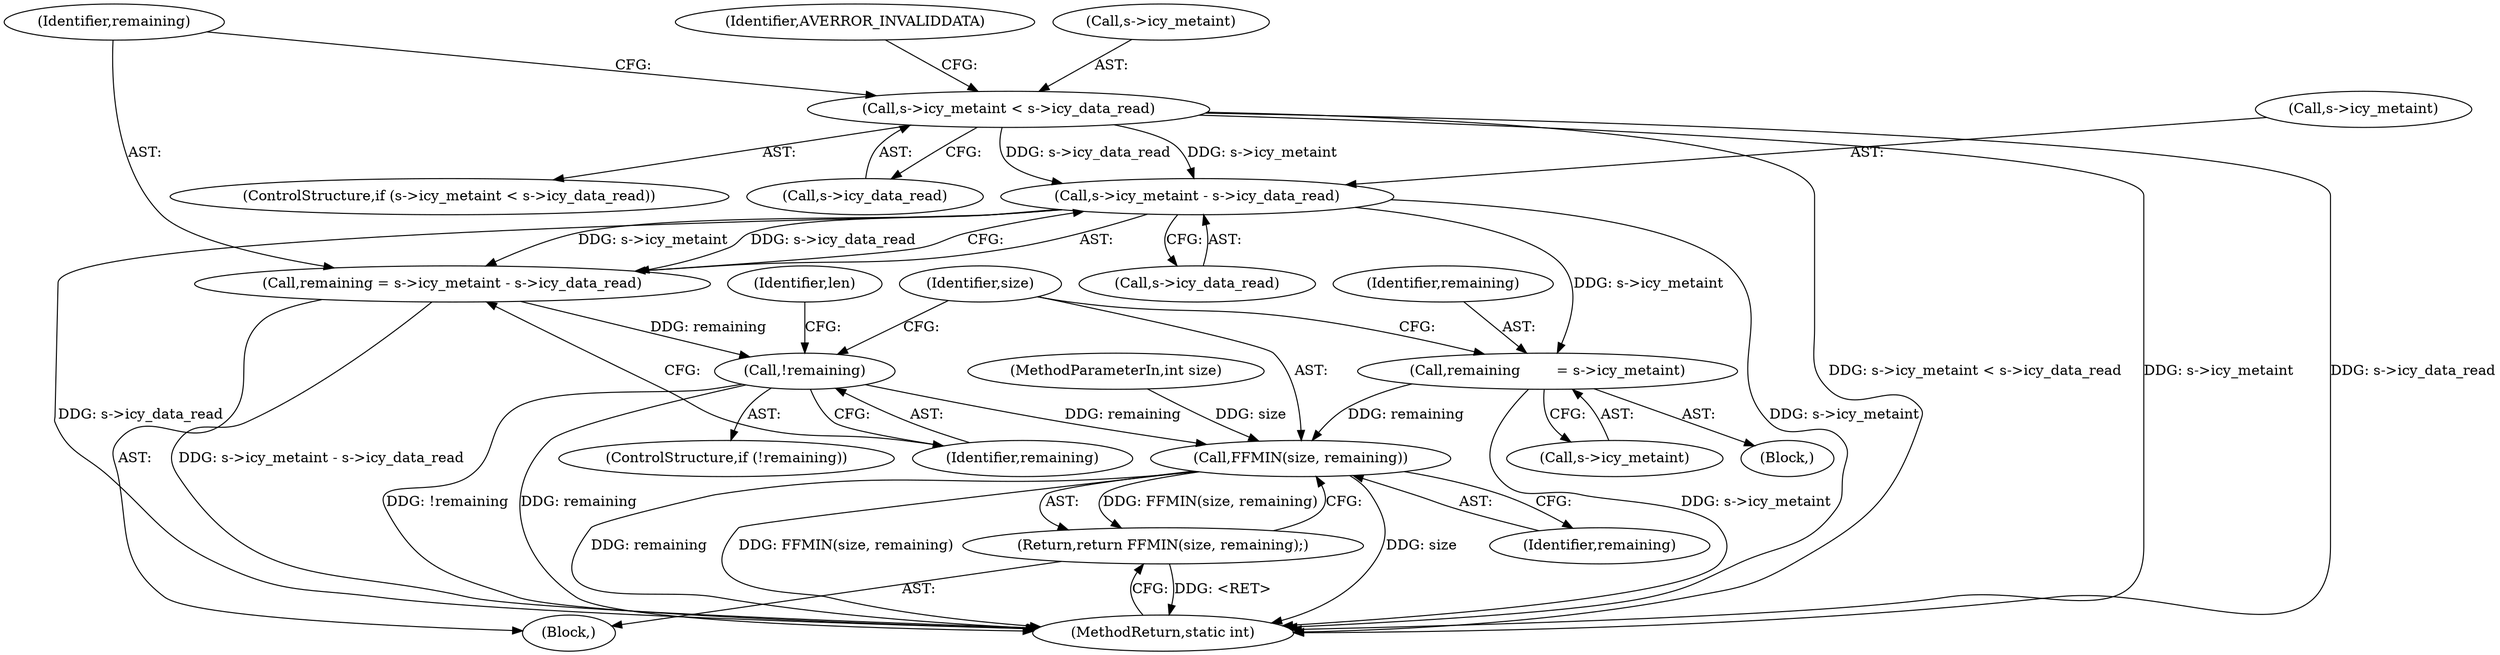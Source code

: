 digraph "0_FFmpeg_2a05c8f813de6f2278827734bf8102291e7484aa_8@pointer" {
"1000125" [label="(Call,s->icy_metaint - s->icy_data_read)"];
"1000114" [label="(Call,s->icy_metaint < s->icy_data_read)"];
"1000123" [label="(Call,remaining = s->icy_metaint - s->icy_data_read)"];
"1000133" [label="(Call,!remaining)"];
"1000208" [label="(Call,FFMIN(size, remaining))"];
"1000207" [label="(Return,return FFMIN(size, remaining);)"];
"1000202" [label="(Call,remaining        = s->icy_metaint)"];
"1000208" [label="(Call,FFMIN(size, remaining))"];
"1000104" [label="(MethodParameterIn,int size)"];
"1000204" [label="(Call,s->icy_metaint)"];
"1000126" [label="(Call,s->icy_metaint)"];
"1000211" [label="(MethodReturn,static int)"];
"1000124" [label="(Identifier,remaining)"];
"1000114" [label="(Call,s->icy_metaint < s->icy_data_read)"];
"1000113" [label="(ControlStructure,if (s->icy_metaint < s->icy_data_read))"];
"1000132" [label="(ControlStructure,if (!remaining))"];
"1000105" [label="(Block,)"];
"1000115" [label="(Call,s->icy_metaint)"];
"1000202" [label="(Call,remaining        = s->icy_metaint)"];
"1000122" [label="(Identifier,AVERROR_INVALIDDATA)"];
"1000129" [label="(Call,s->icy_data_read)"];
"1000118" [label="(Call,s->icy_data_read)"];
"1000135" [label="(Block,)"];
"1000209" [label="(Identifier,size)"];
"1000133" [label="(Call,!remaining)"];
"1000210" [label="(Identifier,remaining)"];
"1000139" [label="(Identifier,len)"];
"1000123" [label="(Call,remaining = s->icy_metaint - s->icy_data_read)"];
"1000203" [label="(Identifier,remaining)"];
"1000125" [label="(Call,s->icy_metaint - s->icy_data_read)"];
"1000207" [label="(Return,return FFMIN(size, remaining);)"];
"1000134" [label="(Identifier,remaining)"];
"1000125" -> "1000123"  [label="AST: "];
"1000125" -> "1000129"  [label="CFG: "];
"1000126" -> "1000125"  [label="AST: "];
"1000129" -> "1000125"  [label="AST: "];
"1000123" -> "1000125"  [label="CFG: "];
"1000125" -> "1000211"  [label="DDG: s->icy_metaint"];
"1000125" -> "1000211"  [label="DDG: s->icy_data_read"];
"1000125" -> "1000123"  [label="DDG: s->icy_metaint"];
"1000125" -> "1000123"  [label="DDG: s->icy_data_read"];
"1000114" -> "1000125"  [label="DDG: s->icy_metaint"];
"1000114" -> "1000125"  [label="DDG: s->icy_data_read"];
"1000125" -> "1000202"  [label="DDG: s->icy_metaint"];
"1000114" -> "1000113"  [label="AST: "];
"1000114" -> "1000118"  [label="CFG: "];
"1000115" -> "1000114"  [label="AST: "];
"1000118" -> "1000114"  [label="AST: "];
"1000122" -> "1000114"  [label="CFG: "];
"1000124" -> "1000114"  [label="CFG: "];
"1000114" -> "1000211"  [label="DDG: s->icy_metaint"];
"1000114" -> "1000211"  [label="DDG: s->icy_data_read"];
"1000114" -> "1000211"  [label="DDG: s->icy_metaint < s->icy_data_read"];
"1000123" -> "1000105"  [label="AST: "];
"1000124" -> "1000123"  [label="AST: "];
"1000134" -> "1000123"  [label="CFG: "];
"1000123" -> "1000211"  [label="DDG: s->icy_metaint - s->icy_data_read"];
"1000123" -> "1000133"  [label="DDG: remaining"];
"1000133" -> "1000132"  [label="AST: "];
"1000133" -> "1000134"  [label="CFG: "];
"1000134" -> "1000133"  [label="AST: "];
"1000139" -> "1000133"  [label="CFG: "];
"1000209" -> "1000133"  [label="CFG: "];
"1000133" -> "1000211"  [label="DDG: !remaining"];
"1000133" -> "1000211"  [label="DDG: remaining"];
"1000133" -> "1000208"  [label="DDG: remaining"];
"1000208" -> "1000207"  [label="AST: "];
"1000208" -> "1000210"  [label="CFG: "];
"1000209" -> "1000208"  [label="AST: "];
"1000210" -> "1000208"  [label="AST: "];
"1000207" -> "1000208"  [label="CFG: "];
"1000208" -> "1000211"  [label="DDG: size"];
"1000208" -> "1000211"  [label="DDG: remaining"];
"1000208" -> "1000211"  [label="DDG: FFMIN(size, remaining)"];
"1000208" -> "1000207"  [label="DDG: FFMIN(size, remaining)"];
"1000104" -> "1000208"  [label="DDG: size"];
"1000202" -> "1000208"  [label="DDG: remaining"];
"1000207" -> "1000105"  [label="AST: "];
"1000211" -> "1000207"  [label="CFG: "];
"1000207" -> "1000211"  [label="DDG: <RET>"];
"1000202" -> "1000135"  [label="AST: "];
"1000202" -> "1000204"  [label="CFG: "];
"1000203" -> "1000202"  [label="AST: "];
"1000204" -> "1000202"  [label="AST: "];
"1000209" -> "1000202"  [label="CFG: "];
"1000202" -> "1000211"  [label="DDG: s->icy_metaint"];
}
